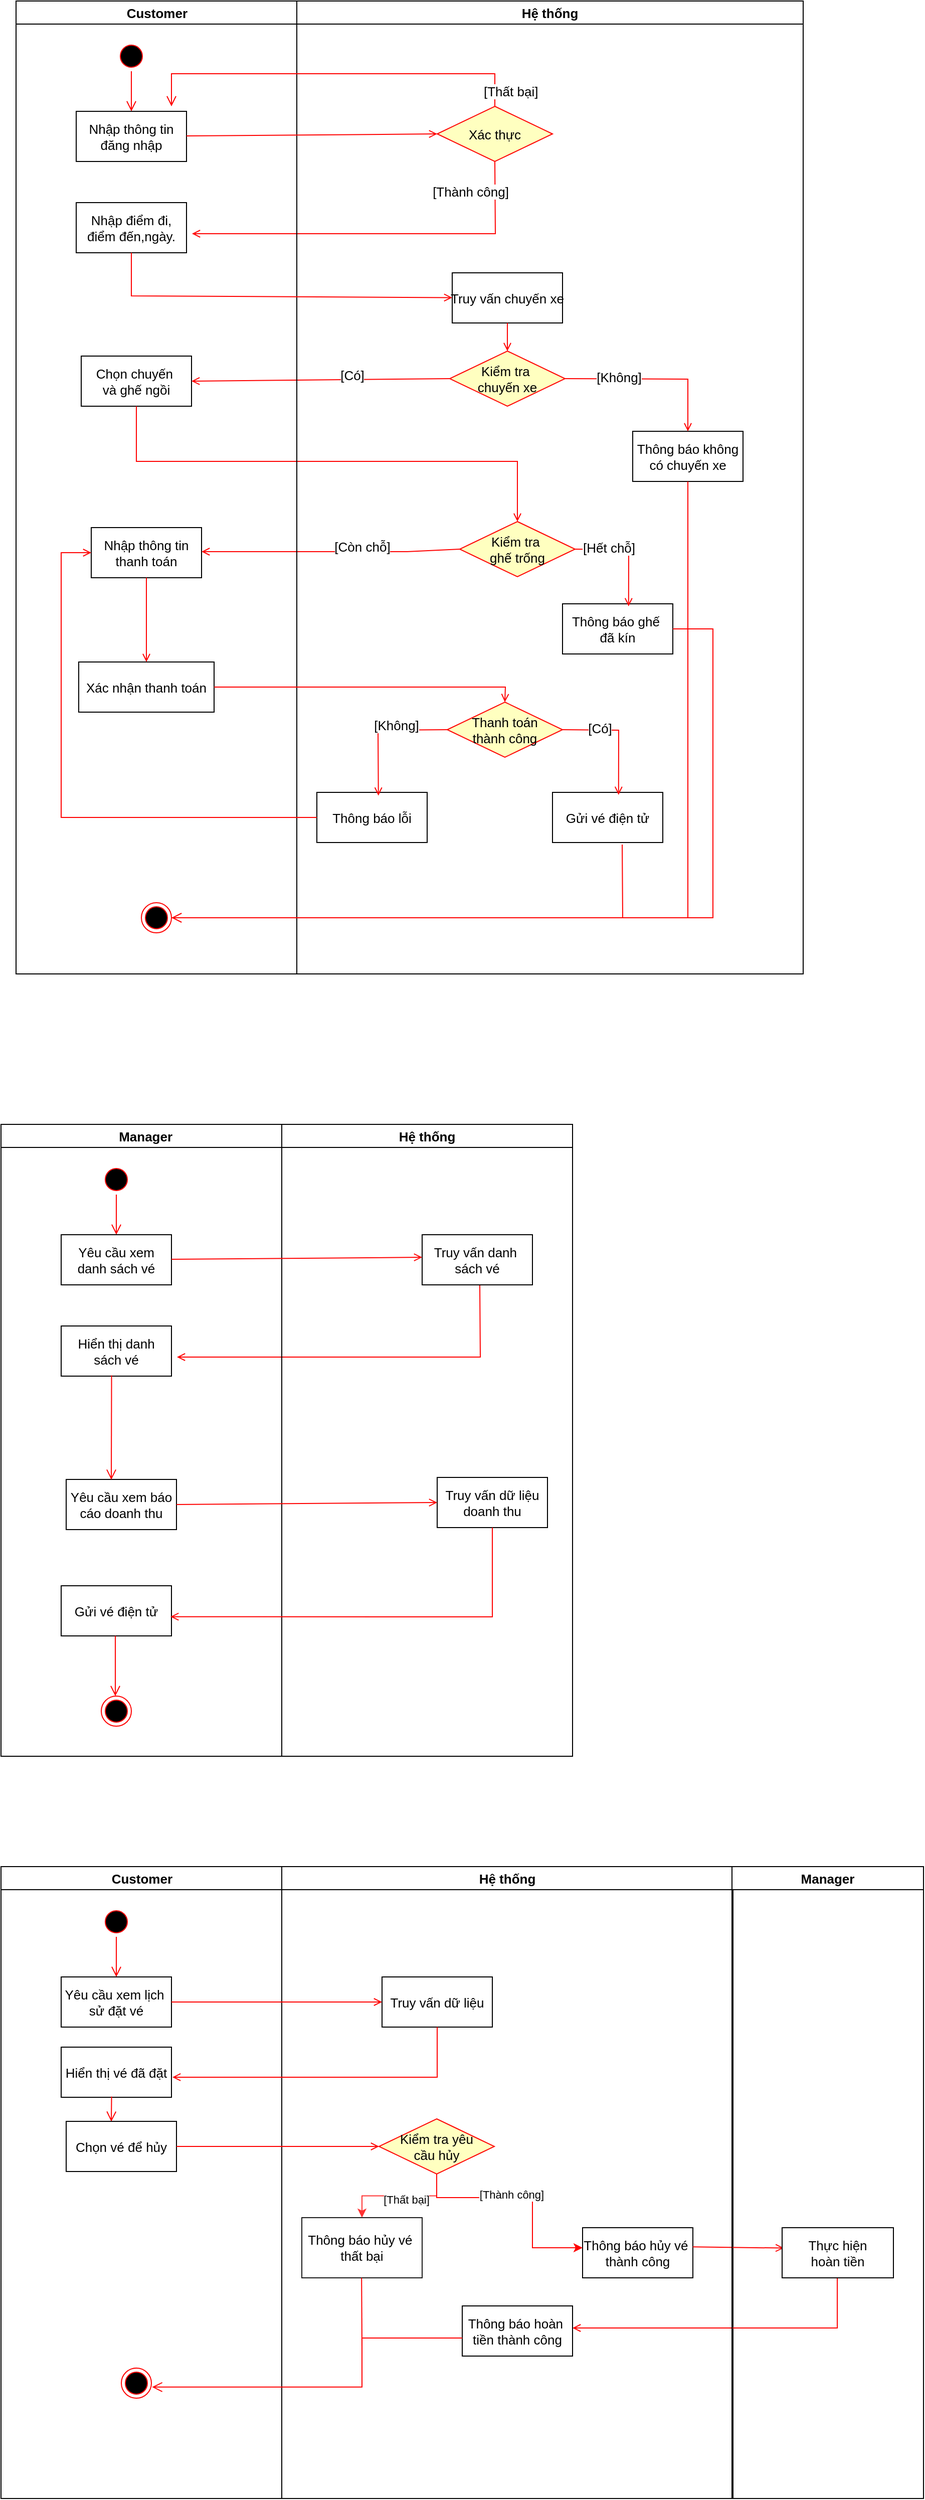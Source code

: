 <mxfile version="26.2.10">
  <diagram name="Page-1" id="e7e014a7-5840-1c2e-5031-d8a46d1fe8dd">
    <mxGraphModel dx="2088" dy="1070" grid="1" gridSize="10" guides="1" tooltips="1" connect="1" arrows="1" fold="1" page="1" pageScale="1" pageWidth="1169" pageHeight="826" background="none" math="0" shadow="0">
      <root>
        <mxCell id="0" />
        <mxCell id="1" parent="0" />
        <mxCell id="2" value="                              Customer" style="swimlane;whiteSpace=wrap;align=left;fontSize=13;" parent="1" vertex="1">
          <mxGeometry x="165" y="130" width="785" height="970" as="geometry" />
        </mxCell>
        <mxCell id="5" value="" style="ellipse;shape=startState;fillColor=#000000;strokeColor=#ff0000;fontSize=13;" parent="2" vertex="1">
          <mxGeometry x="100" y="40" width="30" height="30" as="geometry" />
        </mxCell>
        <mxCell id="6" value="" style="edgeStyle=elbowEdgeStyle;elbow=horizontal;verticalAlign=bottom;endArrow=open;endSize=8;strokeColor=#FF0000;endFill=1;rounded=0;fontSize=13;" parent="2" source="5" target="7" edge="1">
          <mxGeometry x="100" y="40" as="geometry">
            <mxPoint x="115" y="110" as="targetPoint" />
          </mxGeometry>
        </mxCell>
        <mxCell id="7" value="Nhập thông tin&#xa;đăng nhập" style="fontSize=13;" parent="2" vertex="1">
          <mxGeometry x="60" y="110" width="110" height="50" as="geometry" />
        </mxCell>
        <mxCell id="16" value="Nhập điểm đi,&#xa;điểm đến,ngày." style="fontSize=13;" parent="2" vertex="1">
          <mxGeometry x="60" y="201" width="110" height="50" as="geometry" />
        </mxCell>
        <mxCell id="17" value="" style="endArrow=open;strokeColor=#FF0000;endFill=1;rounded=0;exitX=0.5;exitY=1;exitDx=0;exitDy=0;fontSize=13;" parent="2" source="f26IaS0wNW5AiLmTY3wT-48" edge="1">
          <mxGeometry relative="1" as="geometry">
            <mxPoint x="355.5" y="142" as="sourcePoint" />
            <mxPoint x="175.5" y="232" as="targetPoint" />
            <Array as="points">
              <mxPoint x="478" y="232" />
            </Array>
          </mxGeometry>
        </mxCell>
        <mxCell id="f26IaS0wNW5AiLmTY3wT-50" value="[Thành công]" style="edgeLabel;html=1;align=center;verticalAlign=middle;resizable=0;points=[];fontSize=13;" parent="17" vertex="1" connectable="0">
          <mxGeometry x="-0.15" relative="1" as="geometry">
            <mxPoint x="62" y="-42" as="offset" />
          </mxGeometry>
        </mxCell>
        <mxCell id="f26IaS0wNW5AiLmTY3wT-56" value="Chọn chuyến &#xa;và ghế ngồi" style="fontSize=13;" parent="2" vertex="1">
          <mxGeometry x="65" y="354" width="110" height="50" as="geometry" />
        </mxCell>
        <mxCell id="f26IaS0wNW5AiLmTY3wT-71" value="Nhập thông tin&#xa;thanh toán" style="fontSize=13;" parent="2" vertex="1">
          <mxGeometry x="75" y="525" width="110" height="50" as="geometry" />
        </mxCell>
        <mxCell id="f26IaS0wNW5AiLmTY3wT-53" value="Kiểm tra &#xa;chuyến xe" style="rhombus;fillColor=#ffffc0;strokeColor=#ff0000;fontSize=13;" parent="2" vertex="1">
          <mxGeometry x="432.5" y="349" width="115" height="55" as="geometry" />
        </mxCell>
        <mxCell id="f26IaS0wNW5AiLmTY3wT-57" value="Thông báo không&#xa;có chuyến xe" style="fontSize=13;" parent="2" vertex="1">
          <mxGeometry x="615" y="429" width="110" height="50" as="geometry" />
        </mxCell>
        <mxCell id="f26IaS0wNW5AiLmTY3wT-59" value="" style="endArrow=open;strokeColor=#FF0000;endFill=1;rounded=0;exitX=1;exitY=0.5;exitDx=0;exitDy=0;entryX=0.5;entryY=0;entryDx=0;entryDy=0;fontSize=13;" parent="2" source="f26IaS0wNW5AiLmTY3wT-53" target="f26IaS0wNW5AiLmTY3wT-57" edge="1">
          <mxGeometry relative="1" as="geometry">
            <mxPoint x="589.47" y="364" as="sourcePoint" />
            <mxPoint x="589.47" y="419" as="targetPoint" />
            <Array as="points">
              <mxPoint x="670" y="377" />
            </Array>
          </mxGeometry>
        </mxCell>
        <mxCell id="f26IaS0wNW5AiLmTY3wT-61" value="[Không]" style="edgeLabel;html=1;align=center;verticalAlign=middle;resizable=0;points=[];fontSize=13;" parent="f26IaS0wNW5AiLmTY3wT-59" vertex="1" connectable="0">
          <mxGeometry x="-0.39" y="2" relative="1" as="geometry">
            <mxPoint as="offset" />
          </mxGeometry>
        </mxCell>
        <mxCell id="f26IaS0wNW5AiLmTY3wT-64" value="Kiểm tra &#xa;ghế trống" style="rhombus;fillColor=#ffffc0;strokeColor=#ff0000;fontSize=13;" parent="2" vertex="1">
          <mxGeometry x="442.5" y="519" width="115" height="55" as="geometry" />
        </mxCell>
        <mxCell id="f26IaS0wNW5AiLmTY3wT-65" value="Thông báo ghế &#xa;đã kín" style="fontSize=13;" parent="2" vertex="1">
          <mxGeometry x="545" y="601" width="110" height="50" as="geometry" />
        </mxCell>
        <mxCell id="f26IaS0wNW5AiLmTY3wT-66" value="" style="endArrow=open;strokeColor=#FF0000;endFill=1;rounded=0;exitX=1;exitY=0.5;exitDx=0;exitDy=0;entryX=0.599;entryY=0.049;entryDx=0;entryDy=0;entryPerimeter=0;fontSize=13;" parent="2" source="f26IaS0wNW5AiLmTY3wT-64" target="f26IaS0wNW5AiLmTY3wT-65" edge="1">
          <mxGeometry relative="1" as="geometry">
            <mxPoint x="599.47" y="534" as="sourcePoint" />
            <mxPoint x="599.47" y="589" as="targetPoint" />
            <Array as="points">
              <mxPoint x="611" y="547" />
            </Array>
          </mxGeometry>
        </mxCell>
        <mxCell id="f26IaS0wNW5AiLmTY3wT-67" value="[Hết chỗ]" style="edgeLabel;html=1;align=center;verticalAlign=middle;resizable=0;points=[];fontSize=13;" parent="f26IaS0wNW5AiLmTY3wT-66" vertex="1" connectable="0">
          <mxGeometry x="-0.39" y="2" relative="1" as="geometry">
            <mxPoint as="offset" />
          </mxGeometry>
        </mxCell>
        <mxCell id="f26IaS0wNW5AiLmTY3wT-68" value="" style="endArrow=open;strokeColor=#FF0000;endFill=1;rounded=0;exitX=0;exitY=0.5;exitDx=0;exitDy=0;entryX=1;entryY=0.5;entryDx=0;entryDy=0;fontSize=13;" parent="2" source="f26IaS0wNW5AiLmTY3wT-64" edge="1">
          <mxGeometry relative="1" as="geometry">
            <mxPoint x="389.47" y="549" as="sourcePoint" />
            <mxPoint x="185" y="549.0" as="targetPoint" />
            <Array as="points">
              <mxPoint x="390" y="549" />
            </Array>
          </mxGeometry>
        </mxCell>
        <mxCell id="f26IaS0wNW5AiLmTY3wT-69" value="[Còn chỗ]" style="edgeLabel;html=1;align=center;verticalAlign=middle;resizable=0;points=[];fontSize=13;" parent="f26IaS0wNW5AiLmTY3wT-68" vertex="1" connectable="0">
          <mxGeometry x="-0.241" y="-4" relative="1" as="geometry">
            <mxPoint y="-1" as="offset" />
          </mxGeometry>
        </mxCell>
        <mxCell id="11" value="" style="endArrow=open;strokeColor=#FF0000;endFill=1;rounded=0;exitX=0;exitY=0.5;exitDx=0;exitDy=0;entryX=1;entryY=0.5;entryDx=0;entryDy=0;fontSize=13;" parent="2" source="f26IaS0wNW5AiLmTY3wT-53" target="f26IaS0wNW5AiLmTY3wT-56" edge="1">
          <mxGeometry relative="1" as="geometry">
            <mxPoint x="379.47" y="379" as="sourcePoint" />
            <mxPoint x="379.47" y="434" as="targetPoint" />
            <Array as="points" />
          </mxGeometry>
        </mxCell>
        <mxCell id="f26IaS0wNW5AiLmTY3wT-60" value="[Có]" style="edgeLabel;html=1;align=center;verticalAlign=middle;resizable=0;points=[];fontSize=13;" parent="11" vertex="1" connectable="0">
          <mxGeometry x="-0.241" y="-4" relative="1" as="geometry">
            <mxPoint y="-1" as="offset" />
          </mxGeometry>
        </mxCell>
        <mxCell id="f26IaS0wNW5AiLmTY3wT-58" value="" style="endArrow=open;strokeColor=#FF0000;endFill=1;rounded=0;exitX=0.5;exitY=1;exitDx=0;exitDy=0;entryX=0.5;entryY=0;entryDx=0;entryDy=0;fontSize=13;" parent="2" source="f26IaS0wNW5AiLmTY3wT-56" target="f26IaS0wNW5AiLmTY3wT-64" edge="1">
          <mxGeometry relative="1" as="geometry">
            <mxPoint x="170" y="729" as="sourcePoint" />
            <mxPoint x="170" y="784" as="targetPoint" />
            <Array as="points">
              <mxPoint x="120" y="459" />
              <mxPoint x="500" y="459" />
            </Array>
          </mxGeometry>
        </mxCell>
        <mxCell id="38" value="" style="ellipse;shape=endState;fillColor=#000000;strokeColor=#ff0000;fontSize=13;" parent="2" vertex="1">
          <mxGeometry x="125" y="899" width="30" height="30" as="geometry" />
        </mxCell>
        <mxCell id="YBDIi4kpaEek3xE2R5Sy-41" value="" style="edgeStyle=elbowEdgeStyle;elbow=horizontal;verticalAlign=bottom;endArrow=none;endSize=8;strokeColor=#FF0000;endFill=1;rounded=0;exitX=0.5;exitY=1;exitDx=0;exitDy=0;startFill=0;entryX=1;entryY=0.5;entryDx=0;entryDy=0;fontSize=13;" parent="2" source="f26IaS0wNW5AiLmTY3wT-57" target="38" edge="1">
          <mxGeometry x="-65" y="-80" as="geometry">
            <mxPoint x="605" y="1019" as="targetPoint" />
            <mxPoint x="685" y="706" as="sourcePoint" />
            <Array as="points">
              <mxPoint x="670" y="749" />
            </Array>
          </mxGeometry>
        </mxCell>
        <mxCell id="YBDIi4kpaEek3xE2R5Sy-42" value="" style="edgeStyle=elbowEdgeStyle;elbow=horizontal;verticalAlign=bottom;endArrow=none;endSize=8;strokeColor=#FF0000;endFill=1;rounded=0;exitX=1;exitY=0.5;exitDx=0;exitDy=0;startFill=0;entryX=1;entryY=0.5;entryDx=0;entryDy=0;fontSize=13;" parent="2" source="f26IaS0wNW5AiLmTY3wT-65" target="38" edge="1">
          <mxGeometry x="-65" y="-80" as="geometry">
            <mxPoint x="165" y="1024" as="targetPoint" />
            <mxPoint x="680" y="489" as="sourcePoint" />
            <Array as="points">
              <mxPoint x="695" y="819" />
            </Array>
          </mxGeometry>
        </mxCell>
        <mxCell id="f26IaS0wNW5AiLmTY3wT-72" value="Xác nhận thanh toán" style="fontSize=13;" parent="2" vertex="1">
          <mxGeometry x="62.5" y="659" width="135" height="50" as="geometry" />
        </mxCell>
        <mxCell id="f26IaS0wNW5AiLmTY3wT-74" value="" style="endArrow=open;strokeColor=#FF0000;endFill=1;rounded=0;exitX=0.5;exitY=1;exitDx=0;exitDy=0;entryX=0.5;entryY=0;entryDx=0;entryDy=0;fontSize=13;" parent="2" source="f26IaS0wNW5AiLmTY3wT-71" target="f26IaS0wNW5AiLmTY3wT-72" edge="1">
          <mxGeometry relative="1" as="geometry">
            <mxPoint x="115" y="584" as="sourcePoint" />
            <mxPoint x="195" y="659" as="targetPoint" />
          </mxGeometry>
        </mxCell>
        <mxCell id="3" value="Hệ thống" style="swimlane;whiteSpace=wrap;fontSize=13;startSize=23;" parent="1" vertex="1">
          <mxGeometry x="445" y="130" width="505" height="970" as="geometry" />
        </mxCell>
        <mxCell id="18" value="Truy vấn chuyến xe" style="fontSize=13;" parent="3" vertex="1">
          <mxGeometry x="155" y="271" width="110" height="50" as="geometry" />
        </mxCell>
        <mxCell id="f26IaS0wNW5AiLmTY3wT-48" value="Xác thực" style="rhombus;fillColor=#ffffc0;strokeColor=#ff0000;fontSize=13;" parent="3" vertex="1">
          <mxGeometry x="140" y="105" width="115" height="55" as="geometry" />
        </mxCell>
        <mxCell id="f26IaS0wNW5AiLmTY3wT-110" value="[Thất bại]" style="edgeStyle=elbowEdgeStyle;elbow=vertical;align=left;verticalAlign=bottom;endArrow=open;endSize=8;strokeColor=#FF0000;exitX=0.5;exitY=0;endFill=1;rounded=0;exitDx=0;exitDy=0;fontSize=13;" parent="3" source="f26IaS0wNW5AiLmTY3wT-48" edge="1">
          <mxGeometry x="-0.974" y="13" relative="1" as="geometry">
            <mxPoint x="-125" y="105" as="targetPoint" />
            <Array as="points">
              <mxPoint x="277.5" y="72.5" />
            </Array>
            <mxPoint x="277.5" y="118" as="sourcePoint" />
            <mxPoint as="offset" />
          </mxGeometry>
        </mxCell>
        <mxCell id="f26IaS0wNW5AiLmTY3wT-76" value="Thông báo lỗi" style="fontSize=13;" parent="3" vertex="1">
          <mxGeometry x="20" y="789" width="110" height="50" as="geometry" />
        </mxCell>
        <mxCell id="f26IaS0wNW5AiLmTY3wT-77" value="Thanh toán&#xa;thành công" style="rhombus;fillColor=#ffffc0;strokeColor=#ff0000;fontSize=13;" parent="3" vertex="1">
          <mxGeometry x="150" y="699" width="115" height="55" as="geometry" />
        </mxCell>
        <mxCell id="f26IaS0wNW5AiLmTY3wT-79" value="Gửi vé điện tử" style="fontSize=13;" parent="3" vertex="1">
          <mxGeometry x="255" y="789" width="110" height="50" as="geometry" />
        </mxCell>
        <mxCell id="f26IaS0wNW5AiLmTY3wT-80" value="" style="endArrow=open;strokeColor=#FF0000;endFill=1;rounded=0;exitX=1;exitY=0.5;exitDx=0;exitDy=0;entryX=0.599;entryY=0.049;entryDx=0;entryDy=0;entryPerimeter=0;fontSize=13;" parent="3" source="f26IaS0wNW5AiLmTY3wT-77" target="f26IaS0wNW5AiLmTY3wT-79" edge="1">
          <mxGeometry relative="1" as="geometry">
            <mxPoint x="309.47" y="714" as="sourcePoint" />
            <mxPoint x="309.47" y="769" as="targetPoint" />
            <Array as="points">
              <mxPoint x="321" y="727" />
            </Array>
          </mxGeometry>
        </mxCell>
        <mxCell id="f26IaS0wNW5AiLmTY3wT-81" value="[Có]" style="edgeLabel;html=1;align=center;verticalAlign=middle;resizable=0;points=[];fontSize=13;" parent="f26IaS0wNW5AiLmTY3wT-80" vertex="1" connectable="0">
          <mxGeometry x="-0.39" y="2" relative="1" as="geometry">
            <mxPoint as="offset" />
          </mxGeometry>
        </mxCell>
        <mxCell id="f26IaS0wNW5AiLmTY3wT-82" value="" style="endArrow=open;strokeColor=#FF0000;endFill=1;rounded=0;exitX=0;exitY=0.5;exitDx=0;exitDy=0;entryX=0.558;entryY=0.065;entryDx=0;entryDy=0;entryPerimeter=0;fontSize=13;" parent="3" source="f26IaS0wNW5AiLmTY3wT-77" target="f26IaS0wNW5AiLmTY3wT-76" edge="1">
          <mxGeometry relative="1" as="geometry">
            <mxPoint x="99.47" y="729" as="sourcePoint" />
            <mxPoint x="99.47" y="784" as="targetPoint" />
            <Array as="points">
              <mxPoint x="81" y="727" />
            </Array>
          </mxGeometry>
        </mxCell>
        <mxCell id="f26IaS0wNW5AiLmTY3wT-83" value="[Không]" style="edgeLabel;html=1;align=center;verticalAlign=middle;resizable=0;points=[];fontSize=13;" parent="f26IaS0wNW5AiLmTY3wT-82" vertex="1" connectable="0">
          <mxGeometry x="-0.241" y="-4" relative="1" as="geometry">
            <mxPoint y="-1" as="offset" />
          </mxGeometry>
        </mxCell>
        <mxCell id="9" value="" style="endArrow=open;strokeColor=#FF0000;endFill=1;rounded=0;entryX=0;entryY=0.5;entryDx=0;entryDy=0;fontSize=13;" parent="1" source="7" target="f26IaS0wNW5AiLmTY3wT-48" edge="1">
          <mxGeometry relative="1" as="geometry">
            <mxPoint x="464.5" y="263" as="targetPoint" />
          </mxGeometry>
        </mxCell>
        <mxCell id="19" value="" style="endArrow=open;strokeColor=#FF0000;endFill=1;rounded=0;exitX=0.5;exitY=1;exitDx=0;exitDy=0;fontSize=13;" parent="1" source="16" target="18" edge="1">
          <mxGeometry relative="1" as="geometry">
            <Array as="points">
              <mxPoint x="280" y="424" />
            </Array>
          </mxGeometry>
        </mxCell>
        <mxCell id="f26IaS0wNW5AiLmTY3wT-54" value="" style="endArrow=open;strokeColor=#FF0000;endFill=1;rounded=0;entryX=0.5;entryY=0;entryDx=0;entryDy=0;exitX=0.5;exitY=1;exitDx=0;exitDy=0;fontSize=13;" parent="1" source="18" target="f26IaS0wNW5AiLmTY3wT-53" edge="1">
          <mxGeometry relative="1" as="geometry">
            <mxPoint x="532.25" y="501" as="sourcePoint" />
            <mxPoint x="767.75" y="501" as="targetPoint" />
            <Array as="points" />
          </mxGeometry>
        </mxCell>
        <mxCell id="f26IaS0wNW5AiLmTY3wT-107" value="" style="endArrow=open;strokeColor=#FF0000;endFill=1;rounded=0;exitX=0;exitY=0.5;exitDx=0;exitDy=0;entryX=0;entryY=0.5;entryDx=0;entryDy=0;fontSize=13;" parent="1" source="f26IaS0wNW5AiLmTY3wT-76" target="f26IaS0wNW5AiLmTY3wT-71" edge="1">
          <mxGeometry relative="1" as="geometry">
            <mxPoint x="330" y="1039" as="sourcePoint" />
            <mxPoint x="210" y="670" as="targetPoint" />
            <Array as="points">
              <mxPoint x="210" y="944" />
              <mxPoint x="210" y="680" />
            </Array>
          </mxGeometry>
        </mxCell>
        <mxCell id="f26IaS0wNW5AiLmTY3wT-113" value="" style="edgeStyle=elbowEdgeStyle;elbow=horizontal;verticalAlign=bottom;endArrow=open;endSize=8;strokeColor=#FF0000;endFill=1;rounded=0;exitX=0.632;exitY=1.04;exitDx=0;exitDy=0;exitPerimeter=0;entryX=1;entryY=0.5;entryDx=0;entryDy=0;fontSize=13;" parent="1" source="f26IaS0wNW5AiLmTY3wT-79" target="38" edge="1">
          <mxGeometry x="100" y="50" as="geometry">
            <mxPoint x="770" y="1139" as="targetPoint" />
            <mxPoint x="770.27" y="1049" as="sourcePoint" />
            <Array as="points">
              <mxPoint x="770" y="1029" />
            </Array>
          </mxGeometry>
        </mxCell>
        <mxCell id="f26IaS0wNW5AiLmTY3wT-78" value="" style="endArrow=open;strokeColor=#FF0000;endFill=1;rounded=0;entryX=0.5;entryY=0;entryDx=0;entryDy=0;exitX=1;exitY=0.5;exitDx=0;exitDy=0;fontSize=13;" parent="1" source="f26IaS0wNW5AiLmTY3wT-72" target="f26IaS0wNW5AiLmTY3wT-77" edge="1">
          <mxGeometry relative="1" as="geometry">
            <mxPoint x="665" y="829" as="sourcePoint" />
            <mxPoint x="777.75" y="879" as="targetPoint" />
            <Array as="points">
              <mxPoint x="653" y="814" />
            </Array>
          </mxGeometry>
        </mxCell>
        <mxCell id="xxYb0u-Kn48qhZPP_lFg-39" value="                                Manager" style="swimlane;whiteSpace=wrap;align=left;fontSize=13;" vertex="1" parent="1">
          <mxGeometry x="150" y="1250" width="570" height="630" as="geometry" />
        </mxCell>
        <mxCell id="xxYb0u-Kn48qhZPP_lFg-40" value="" style="ellipse;shape=startState;fillColor=#000000;strokeColor=#ff0000;fontSize=13;" vertex="1" parent="xxYb0u-Kn48qhZPP_lFg-39">
          <mxGeometry x="100" y="40" width="30" height="30" as="geometry" />
        </mxCell>
        <mxCell id="xxYb0u-Kn48qhZPP_lFg-41" value="" style="edgeStyle=elbowEdgeStyle;elbow=horizontal;verticalAlign=bottom;endArrow=open;endSize=8;strokeColor=#FF0000;endFill=1;rounded=0;fontSize=13;" edge="1" parent="xxYb0u-Kn48qhZPP_lFg-39" source="xxYb0u-Kn48qhZPP_lFg-40" target="xxYb0u-Kn48qhZPP_lFg-42">
          <mxGeometry x="100" y="40" as="geometry">
            <mxPoint x="115" y="110" as="targetPoint" />
          </mxGeometry>
        </mxCell>
        <mxCell id="xxYb0u-Kn48qhZPP_lFg-42" value="Yêu cầu xem&#xa;danh sách vé" style="fontSize=13;" vertex="1" parent="xxYb0u-Kn48qhZPP_lFg-39">
          <mxGeometry x="60" y="110" width="110" height="50" as="geometry" />
        </mxCell>
        <mxCell id="xxYb0u-Kn48qhZPP_lFg-43" value="Hiển thị danh&#xa;sách vé" style="fontSize=13;" vertex="1" parent="xxYb0u-Kn48qhZPP_lFg-39">
          <mxGeometry x="60" y="201" width="110" height="50" as="geometry" />
        </mxCell>
        <mxCell id="xxYb0u-Kn48qhZPP_lFg-44" value="" style="endArrow=open;strokeColor=#FF0000;endFill=1;rounded=0;exitX=0.5;exitY=1;exitDx=0;exitDy=0;fontSize=13;" edge="1" parent="xxYb0u-Kn48qhZPP_lFg-39">
          <mxGeometry relative="1" as="geometry">
            <mxPoint x="477.5" y="160" as="sourcePoint" />
            <mxPoint x="175.5" y="232" as="targetPoint" />
            <Array as="points">
              <mxPoint x="478" y="232" />
            </Array>
          </mxGeometry>
        </mxCell>
        <mxCell id="xxYb0u-Kn48qhZPP_lFg-46" value="Yêu cầu xem báo&#xa;cáo doanh thu" style="fontSize=13;" vertex="1" parent="xxYb0u-Kn48qhZPP_lFg-39">
          <mxGeometry x="65" y="354" width="110" height="50" as="geometry" />
        </mxCell>
        <mxCell id="xxYb0u-Kn48qhZPP_lFg-61" value="" style="ellipse;shape=endState;fillColor=#000000;strokeColor=#ff0000;fontSize=13;" vertex="1" parent="xxYb0u-Kn48qhZPP_lFg-39">
          <mxGeometry x="100" y="570" width="30" height="30" as="geometry" />
        </mxCell>
        <mxCell id="xxYb0u-Kn48qhZPP_lFg-84" value="" style="edgeStyle=elbowEdgeStyle;elbow=horizontal;verticalAlign=bottom;endArrow=open;endSize=8;strokeColor=#FF0000;endFill=1;rounded=0;fontSize=13;exitX=0.457;exitY=0.986;exitDx=0;exitDy=0;exitPerimeter=0;entryX=0.408;entryY=0.006;entryDx=0;entryDy=0;entryPerimeter=0;" edge="1" parent="xxYb0u-Kn48qhZPP_lFg-39" source="xxYb0u-Kn48qhZPP_lFg-43" target="xxYb0u-Kn48qhZPP_lFg-46">
          <mxGeometry x="-50" y="-1210" as="geometry">
            <mxPoint x="110.09" y="320" as="targetPoint" />
            <mxPoint x="110.09" y="280" as="sourcePoint" />
          </mxGeometry>
        </mxCell>
        <mxCell id="xxYb0u-Kn48qhZPP_lFg-72" value="Gửi vé điện tử" style="fontSize=13;" vertex="1" parent="xxYb0u-Kn48qhZPP_lFg-39">
          <mxGeometry x="60" y="460" width="110" height="50" as="geometry" />
        </mxCell>
        <mxCell id="xxYb0u-Kn48qhZPP_lFg-92" value="" style="edgeStyle=elbowEdgeStyle;elbow=horizontal;verticalAlign=bottom;endArrow=open;endSize=8;strokeColor=#FF0000;endFill=1;rounded=0;fontSize=13;" edge="1" parent="xxYb0u-Kn48qhZPP_lFg-39" source="xxYb0u-Kn48qhZPP_lFg-72">
          <mxGeometry x="-200" y="-2460" as="geometry">
            <mxPoint x="114" y="570" as="targetPoint" />
            <mxPoint x="114.33" y="510" as="sourcePoint" />
          </mxGeometry>
        </mxCell>
        <mxCell id="xxYb0u-Kn48qhZPP_lFg-66" value="Hệ thống" style="swimlane;whiteSpace=wrap;fontSize=13;startSize=23;" vertex="1" parent="1">
          <mxGeometry x="430" y="1250" width="290" height="630" as="geometry" />
        </mxCell>
        <mxCell id="xxYb0u-Kn48qhZPP_lFg-83" value="Truy vấn danh &#xa;sách vé" style="fontSize=13;" vertex="1" parent="xxYb0u-Kn48qhZPP_lFg-66">
          <mxGeometry x="140" y="110" width="110" height="50" as="geometry" />
        </mxCell>
        <mxCell id="xxYb0u-Kn48qhZPP_lFg-49" value="Truy vấn dữ liệu&#xa;doanh thu" style="fontSize=13;" vertex="1" parent="xxYb0u-Kn48qhZPP_lFg-66">
          <mxGeometry x="155" y="352" width="110" height="50" as="geometry" />
        </mxCell>
        <mxCell id="xxYb0u-Kn48qhZPP_lFg-77" value="" style="endArrow=open;strokeColor=#FF0000;endFill=1;rounded=0;entryX=0;entryY=0.5;entryDx=0;entryDy=0;fontSize=13;" edge="1" parent="1" source="xxYb0u-Kn48qhZPP_lFg-42">
          <mxGeometry relative="1" as="geometry">
            <mxPoint x="570" y="1382.5" as="targetPoint" />
          </mxGeometry>
        </mxCell>
        <mxCell id="xxYb0u-Kn48qhZPP_lFg-58" value="" style="endArrow=open;strokeColor=#FF0000;endFill=1;rounded=0;exitX=1;exitY=0.5;exitDx=0;exitDy=0;entryX=0;entryY=0.5;entryDx=0;entryDy=0;fontSize=13;" edge="1" parent="1" source="xxYb0u-Kn48qhZPP_lFg-46" target="xxYb0u-Kn48qhZPP_lFg-49">
          <mxGeometry relative="1" as="geometry">
            <mxPoint x="529.47" y="1684" as="sourcePoint" />
            <mxPoint x="582.5" y="1626.5" as="targetPoint" />
            <Array as="points" />
          </mxGeometry>
        </mxCell>
        <mxCell id="xxYb0u-Kn48qhZPP_lFg-91" value="" style="endArrow=open;strokeColor=#FF0000;endFill=1;rounded=0;exitX=0.5;exitY=1;exitDx=0;exitDy=0;fontSize=13;entryX=0.991;entryY=0.617;entryDx=0;entryDy=0;entryPerimeter=0;" edge="1" parent="1" source="xxYb0u-Kn48qhZPP_lFg-49" target="xxYb0u-Kn48qhZPP_lFg-72">
          <mxGeometry relative="1" as="geometry">
            <mxPoint x="642" y="1670" as="sourcePoint" />
            <mxPoint x="340" y="1742" as="targetPoint" />
            <Array as="points">
              <mxPoint x="640" y="1741" />
            </Array>
          </mxGeometry>
        </mxCell>
        <mxCell id="xxYb0u-Kn48qhZPP_lFg-93" value="                              Customer" style="swimlane;whiteSpace=wrap;align=left;fontSize=13;" vertex="1" parent="1">
          <mxGeometry x="150" y="1990" width="730" height="630" as="geometry" />
        </mxCell>
        <mxCell id="xxYb0u-Kn48qhZPP_lFg-94" value="" style="ellipse;shape=startState;fillColor=#000000;strokeColor=#ff0000;fontSize=13;" vertex="1" parent="xxYb0u-Kn48qhZPP_lFg-93">
          <mxGeometry x="100" y="40" width="30" height="30" as="geometry" />
        </mxCell>
        <mxCell id="xxYb0u-Kn48qhZPP_lFg-95" value="" style="edgeStyle=elbowEdgeStyle;elbow=horizontal;verticalAlign=bottom;endArrow=open;endSize=8;strokeColor=#FF0000;endFill=1;rounded=0;fontSize=13;" edge="1" parent="xxYb0u-Kn48qhZPP_lFg-93" source="xxYb0u-Kn48qhZPP_lFg-94" target="xxYb0u-Kn48qhZPP_lFg-96">
          <mxGeometry x="100" y="40" as="geometry">
            <mxPoint x="115" y="110" as="targetPoint" />
          </mxGeometry>
        </mxCell>
        <mxCell id="xxYb0u-Kn48qhZPP_lFg-96" value="Yêu cầu xem lịch &#xa;sử đặt vé" style="fontSize=13;" vertex="1" parent="xxYb0u-Kn48qhZPP_lFg-93">
          <mxGeometry x="60" y="110" width="110" height="50" as="geometry" />
        </mxCell>
        <mxCell id="xxYb0u-Kn48qhZPP_lFg-97" value="Hiển thị vé đã đặt" style="fontSize=13;" vertex="1" parent="xxYb0u-Kn48qhZPP_lFg-93">
          <mxGeometry x="60" y="180" width="110" height="50" as="geometry" />
        </mxCell>
        <mxCell id="xxYb0u-Kn48qhZPP_lFg-101" value="" style="edgeStyle=elbowEdgeStyle;elbow=horizontal;verticalAlign=bottom;endArrow=open;endSize=8;strokeColor=#FF0000;endFill=1;rounded=0;fontSize=13;exitX=0.457;exitY=0.986;exitDx=0;exitDy=0;exitPerimeter=0;entryX=0.408;entryY=0.006;entryDx=0;entryDy=0;entryPerimeter=0;" edge="1" parent="xxYb0u-Kn48qhZPP_lFg-93" source="xxYb0u-Kn48qhZPP_lFg-97" target="xxYb0u-Kn48qhZPP_lFg-99">
          <mxGeometry x="-50" y="-1210" as="geometry">
            <mxPoint x="110.09" y="299" as="targetPoint" />
            <mxPoint x="110.09" y="259" as="sourcePoint" />
          </mxGeometry>
        </mxCell>
        <mxCell id="xxYb0u-Kn48qhZPP_lFg-99" value="Chọn vé để hủy" style="fontSize=13;" vertex="1" parent="xxYb0u-Kn48qhZPP_lFg-93">
          <mxGeometry x="65" y="254" width="110" height="50" as="geometry" />
        </mxCell>
        <mxCell id="xxYb0u-Kn48qhZPP_lFg-100" value="" style="ellipse;shape=endState;fillColor=#000000;strokeColor=#ff0000;fontSize=13;" vertex="1" parent="xxYb0u-Kn48qhZPP_lFg-93">
          <mxGeometry x="120" y="500" width="30" height="30" as="geometry" />
        </mxCell>
        <mxCell id="xxYb0u-Kn48qhZPP_lFg-104" value="Hệ thống" style="swimlane;whiteSpace=wrap;fontSize=13;startSize=23;" vertex="1" parent="1">
          <mxGeometry x="430" y="1990" width="450" height="630" as="geometry" />
        </mxCell>
        <mxCell id="xxYb0u-Kn48qhZPP_lFg-105" value="Truy vấn dữ liệu" style="fontSize=13;" vertex="1" parent="xxYb0u-Kn48qhZPP_lFg-104">
          <mxGeometry x="100" y="110" width="110" height="50" as="geometry" />
        </mxCell>
        <mxCell id="xxYb0u-Kn48qhZPP_lFg-122" value="" style="edgeStyle=orthogonalEdgeStyle;rounded=0;orthogonalLoop=1;jettySize=auto;html=1;strokeColor=#FF3333;" edge="1" parent="xxYb0u-Kn48qhZPP_lFg-104" source="xxYb0u-Kn48qhZPP_lFg-113" target="xxYb0u-Kn48qhZPP_lFg-121">
          <mxGeometry relative="1" as="geometry" />
        </mxCell>
        <mxCell id="xxYb0u-Kn48qhZPP_lFg-125" value="[Thất bại]" style="edgeLabel;html=1;align=center;verticalAlign=middle;resizable=0;points=[];" vertex="1" connectable="0" parent="xxYb0u-Kn48qhZPP_lFg-122">
          <mxGeometry x="-0.108" y="3" relative="1" as="geometry">
            <mxPoint as="offset" />
          </mxGeometry>
        </mxCell>
        <mxCell id="xxYb0u-Kn48qhZPP_lFg-113" value="Kiểm tra yêu&#xa;cầu hủy" style="rhombus;fillColor=#ffffc0;strokeColor=#ff0000;fontSize=13;" vertex="1" parent="xxYb0u-Kn48qhZPP_lFg-104">
          <mxGeometry x="97" y="251.5" width="115" height="55" as="geometry" />
        </mxCell>
        <mxCell id="xxYb0u-Kn48qhZPP_lFg-121" value="Thông báo hủy vé&amp;nbsp;&lt;div&gt;thất bại&lt;/div&gt;" style="whiteSpace=wrap;html=1;fontSize=13;fillColor=#FFFFFF;strokeColor=#1A1A1A;" vertex="1" parent="xxYb0u-Kn48qhZPP_lFg-104">
          <mxGeometry x="20" y="350" width="120" height="60" as="geometry" />
        </mxCell>
        <mxCell id="xxYb0u-Kn48qhZPP_lFg-102" value="Thông báo hủy vé &#xa;thành công" style="fontSize=13;" vertex="1" parent="xxYb0u-Kn48qhZPP_lFg-104">
          <mxGeometry x="300" y="360" width="110" height="50" as="geometry" />
        </mxCell>
        <mxCell id="xxYb0u-Kn48qhZPP_lFg-127" value="" style="endArrow=open;strokeColor=#FF0000;endFill=1;rounded=0;exitX=0.5;exitY=1;exitDx=0;exitDy=0;fontSize=13;entryX=1.009;entryY=0.599;entryDx=0;entryDy=0;entryPerimeter=0;" edge="1" parent="xxYb0u-Kn48qhZPP_lFg-104">
          <mxGeometry relative="1" as="geometry">
            <mxPoint x="554" y="410" as="sourcePoint" />
            <mxPoint x="290" y="460" as="targetPoint" />
            <Array as="points">
              <mxPoint x="554" y="460" />
            </Array>
          </mxGeometry>
        </mxCell>
        <mxCell id="xxYb0u-Kn48qhZPP_lFg-112" value="Thông báo hoàn &#xa;tiền thành công" style="fontSize=13;" vertex="1" parent="xxYb0u-Kn48qhZPP_lFg-104">
          <mxGeometry x="180" y="438" width="110" height="50" as="geometry" />
        </mxCell>
        <mxCell id="xxYb0u-Kn48qhZPP_lFg-130" value="" style="edgeStyle=elbowEdgeStyle;elbow=horizontal;verticalAlign=bottom;endArrow=open;endSize=8;strokeColor=#FF0000;endFill=1;rounded=0;fontSize=13;entryX=1.023;entryY=0.631;entryDx=0;entryDy=0;entryPerimeter=0;" edge="1" parent="xxYb0u-Kn48qhZPP_lFg-104" target="xxYb0u-Kn48qhZPP_lFg-100">
          <mxGeometry x="-480" y="-2460" as="geometry">
            <mxPoint x="5" y="650" as="targetPoint" />
            <mxPoint x="180" y="470" as="sourcePoint" />
            <Array as="points">
              <mxPoint x="80" y="490" />
            </Array>
          </mxGeometry>
        </mxCell>
        <mxCell id="xxYb0u-Kn48qhZPP_lFg-133" value="" style="edgeStyle=orthogonalEdgeStyle;rounded=0;orthogonalLoop=1;jettySize=auto;html=1;exitX=0.5;exitY=1;exitDx=0;exitDy=0;strokeColor=#FF0000;" edge="1" parent="xxYb0u-Kn48qhZPP_lFg-104" source="xxYb0u-Kn48qhZPP_lFg-113">
          <mxGeometry relative="1" as="geometry">
            <mxPoint x="160" y="310" as="sourcePoint" />
            <mxPoint x="300" y="380" as="targetPoint" />
            <Array as="points">
              <mxPoint x="155" y="330" />
              <mxPoint x="250" y="330" />
              <mxPoint x="250" y="380" />
              <mxPoint x="300" y="380" />
            </Array>
          </mxGeometry>
        </mxCell>
        <mxCell id="xxYb0u-Kn48qhZPP_lFg-134" value="[Thành công]" style="edgeLabel;html=1;align=center;verticalAlign=middle;resizable=0;points=[];" vertex="1" connectable="0" parent="xxYb0u-Kn48qhZPP_lFg-133">
          <mxGeometry x="-0.108" y="3" relative="1" as="geometry">
            <mxPoint as="offset" />
          </mxGeometry>
        </mxCell>
        <mxCell id="xxYb0u-Kn48qhZPP_lFg-135" value="" style="endArrow=open;strokeColor=#FF0000;endFill=1;rounded=0;fontSize=13;entryX=0.015;entryY=0.406;entryDx=0;entryDy=0;entryPerimeter=0;" edge="1" parent="xxYb0u-Kn48qhZPP_lFg-104" target="xxYb0u-Kn48qhZPP_lFg-111">
          <mxGeometry relative="1" as="geometry">
            <mxPoint x="490" y="379.17" as="targetPoint" />
            <mxPoint x="410" y="379.17" as="sourcePoint" />
          </mxGeometry>
        </mxCell>
        <mxCell id="xxYb0u-Kn48qhZPP_lFg-138" value="" style="edgeStyle=elbowEdgeStyle;elbow=horizontal;verticalAlign=bottom;endArrow=none;endSize=8;strokeColor=#FF0000;endFill=1;rounded=0;fontSize=13;startFill=0;" edge="1" parent="xxYb0u-Kn48qhZPP_lFg-104">
          <mxGeometry x="-330" y="-1950" as="geometry">
            <mxPoint x="80" y="480" as="targetPoint" />
            <mxPoint x="79.6" y="410" as="sourcePoint" />
          </mxGeometry>
        </mxCell>
        <mxCell id="xxYb0u-Kn48qhZPP_lFg-107" value="" style="endArrow=open;strokeColor=#FF0000;endFill=1;rounded=0;fontSize=13;" edge="1" parent="1" source="xxYb0u-Kn48qhZPP_lFg-96">
          <mxGeometry relative="1" as="geometry">
            <mxPoint x="530" y="2125" as="targetPoint" />
          </mxGeometry>
        </mxCell>
        <mxCell id="xxYb0u-Kn48qhZPP_lFg-110" value="Manager" style="swimlane;whiteSpace=wrap;fontSize=13;startSize=23;" vertex="1" parent="1">
          <mxGeometry x="879" y="1990" width="191" height="630" as="geometry" />
        </mxCell>
        <mxCell id="xxYb0u-Kn48qhZPP_lFg-111" value="Thực hiện&#xa;hoàn tiền" style="fontSize=13;" vertex="1" parent="xxYb0u-Kn48qhZPP_lFg-110">
          <mxGeometry x="50" y="360" width="111" height="50" as="geometry" />
        </mxCell>
        <mxCell id="xxYb0u-Kn48qhZPP_lFg-98" value="" style="endArrow=open;strokeColor=#FF0000;endFill=1;rounded=0;exitX=0.5;exitY=1;exitDx=0;exitDy=0;fontSize=13;entryX=1.009;entryY=0.599;entryDx=0;entryDy=0;entryPerimeter=0;" edge="1" parent="1" source="xxYb0u-Kn48qhZPP_lFg-105" target="xxYb0u-Kn48qhZPP_lFg-97">
          <mxGeometry relative="1" as="geometry">
            <mxPoint x="627.5" y="2150" as="sourcePoint" />
            <mxPoint x="325.5" y="2222" as="targetPoint" />
            <Array as="points">
              <mxPoint x="585" y="2200" />
            </Array>
          </mxGeometry>
        </mxCell>
        <mxCell id="xxYb0u-Kn48qhZPP_lFg-108" value="" style="endArrow=open;strokeColor=#FF0000;endFill=1;rounded=0;exitX=1;exitY=0.5;exitDx=0;exitDy=0;fontSize=13;" edge="1" parent="1" source="xxYb0u-Kn48qhZPP_lFg-99" target="xxYb0u-Kn48qhZPP_lFg-113">
          <mxGeometry relative="1" as="geometry">
            <mxPoint x="529.47" y="2324" as="sourcePoint" />
            <mxPoint x="500" y="2270" as="targetPoint" />
            <Array as="points" />
          </mxGeometry>
        </mxCell>
      </root>
    </mxGraphModel>
  </diagram>
</mxfile>
